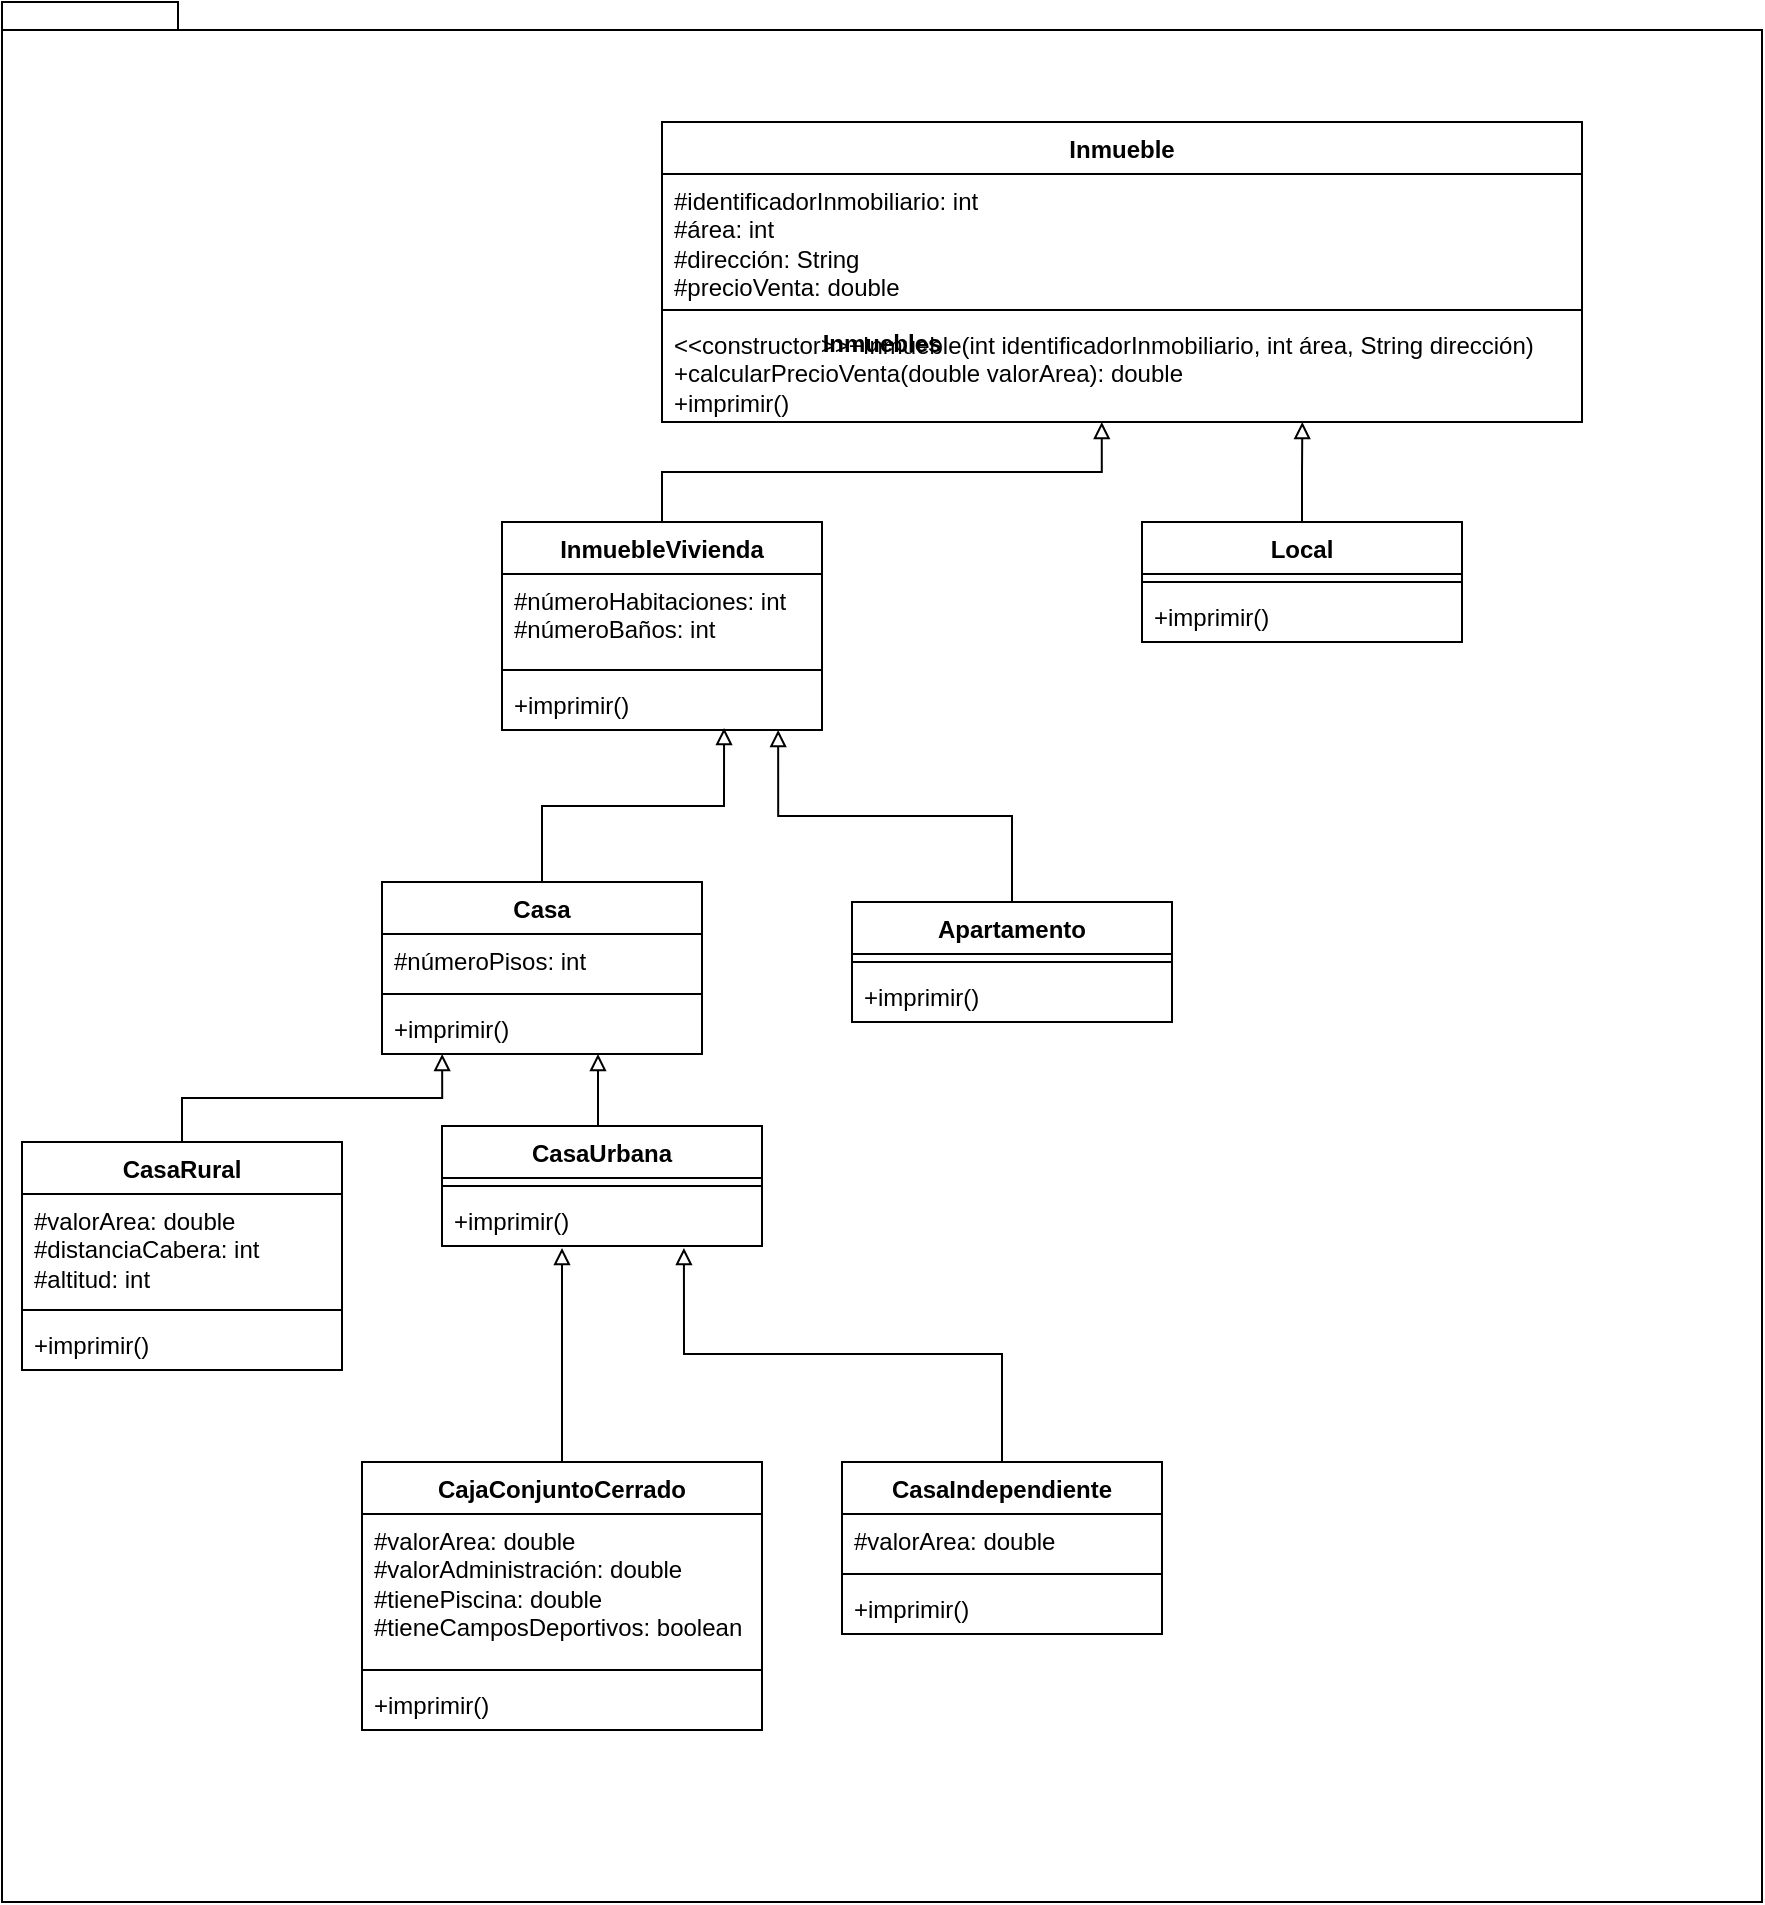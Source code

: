 <mxfile version="27.0.6">
  <diagram id="C5RBs43oDa-KdzZeNtuy" name="Page-1">
    <mxGraphModel dx="1690" dy="1378" grid="1" gridSize="10" guides="1" tooltips="1" connect="1" arrows="1" fold="1" page="1" pageScale="1" pageWidth="827" pageHeight="1169" math="0" shadow="0">
      <root>
        <mxCell id="WIyWlLk6GJQsqaUBKTNV-0" />
        <mxCell id="WIyWlLk6GJQsqaUBKTNV-1" parent="WIyWlLk6GJQsqaUBKTNV-0" />
        <mxCell id="eaxI8zYrQRwgpXjJ1h4x-0" value="&lt;div&gt;Inmuebles&lt;/div&gt;&lt;div&gt;&lt;br&gt;&lt;/div&gt;&lt;div&gt;&lt;br&gt;&lt;/div&gt;&lt;div&gt;&lt;br&gt;&lt;/div&gt;&lt;div&gt;&lt;br&gt;&lt;/div&gt;&lt;div&gt;&lt;br&gt;&lt;/div&gt;&lt;div&gt;&lt;br&gt;&lt;/div&gt;&lt;div&gt;&lt;br&gt;&lt;/div&gt;&lt;div&gt;&lt;br&gt;&lt;/div&gt;&lt;div&gt;&lt;br&gt;&lt;/div&gt;&lt;div&gt;&lt;br&gt;&lt;/div&gt;&lt;div&gt;&lt;br&gt;&lt;/div&gt;&lt;div&gt;&lt;br&gt;&lt;/div&gt;&lt;div&gt;&lt;br&gt;&lt;/div&gt;&lt;div&gt;&lt;br&gt;&lt;/div&gt;&lt;div&gt;&lt;br&gt;&lt;/div&gt;&lt;div&gt;&lt;br&gt;&lt;/div&gt;&lt;div&gt;&lt;br&gt;&lt;/div&gt;&lt;div&gt;&lt;br&gt;&lt;/div&gt;&lt;div&gt;&lt;br&gt;&lt;/div&gt;&lt;div&gt;&lt;br&gt;&lt;/div&gt;&lt;div&gt;&lt;br&gt;&lt;/div&gt;&lt;div&gt;&lt;br&gt;&lt;/div&gt;&lt;div&gt;&lt;br&gt;&lt;/div&gt;&lt;div&gt;&lt;br&gt;&lt;/div&gt;&lt;div&gt;&lt;br&gt;&lt;/div&gt;&lt;div&gt;&lt;br&gt;&lt;/div&gt;&lt;div&gt;&lt;br&gt;&lt;/div&gt;&lt;div&gt;&lt;br&gt;&lt;/div&gt;&lt;div&gt;&lt;br&gt;&lt;/div&gt;&lt;div&gt;&lt;br&gt;&lt;/div&gt;&lt;div&gt;&lt;br&gt;&lt;/div&gt;&lt;div&gt;&lt;br&gt;&lt;/div&gt;&lt;div&gt;&lt;br&gt;&lt;/div&gt;&lt;div&gt;&lt;br&gt;&lt;/div&gt;&lt;div&gt;&lt;br&gt;&lt;/div&gt;&lt;div&gt;&lt;br&gt;&lt;/div&gt;&lt;div&gt;&lt;br&gt;&lt;/div&gt;&lt;div&gt;&lt;br&gt;&lt;/div&gt;&lt;div&gt;&lt;br&gt;&lt;/div&gt;&lt;div&gt;&lt;br&gt;&lt;/div&gt;&lt;div&gt;&lt;br&gt;&lt;/div&gt;&lt;div&gt;&lt;br&gt;&lt;/div&gt;&lt;div&gt;&lt;br&gt;&lt;/div&gt;" style="shape=folder;fontStyle=1;spacingTop=10;tabWidth=40;tabHeight=14;tabPosition=left;html=1;whiteSpace=wrap;align=center;" vertex="1" parent="WIyWlLk6GJQsqaUBKTNV-1">
          <mxGeometry x="-110" y="-20" width="880" height="950" as="geometry" />
        </mxCell>
        <mxCell id="eaxI8zYrQRwgpXjJ1h4x-1" value="Inmueble" style="swimlane;fontStyle=1;align=center;verticalAlign=top;childLayout=stackLayout;horizontal=1;startSize=26;horizontalStack=0;resizeParent=1;resizeParentMax=0;resizeLast=0;collapsible=1;marginBottom=0;whiteSpace=wrap;html=1;" vertex="1" parent="WIyWlLk6GJQsqaUBKTNV-1">
          <mxGeometry x="220" y="40" width="460" height="150" as="geometry" />
        </mxCell>
        <mxCell id="eaxI8zYrQRwgpXjJ1h4x-2" value="#identificadorInmobiliario: int&lt;div&gt;#área: int&lt;/div&gt;&lt;div&gt;#dirección: String&lt;/div&gt;&lt;div&gt;#precioVenta: double&lt;/div&gt;" style="text;strokeColor=none;fillColor=none;align=left;verticalAlign=top;spacingLeft=4;spacingRight=4;overflow=hidden;rotatable=0;points=[[0,0.5],[1,0.5]];portConstraint=eastwest;whiteSpace=wrap;html=1;" vertex="1" parent="eaxI8zYrQRwgpXjJ1h4x-1">
          <mxGeometry y="26" width="460" height="64" as="geometry" />
        </mxCell>
        <mxCell id="eaxI8zYrQRwgpXjJ1h4x-3" value="" style="line;strokeWidth=1;fillColor=none;align=left;verticalAlign=middle;spacingTop=-1;spacingLeft=3;spacingRight=3;rotatable=0;labelPosition=right;points=[];portConstraint=eastwest;strokeColor=inherit;" vertex="1" parent="eaxI8zYrQRwgpXjJ1h4x-1">
          <mxGeometry y="90" width="460" height="8" as="geometry" />
        </mxCell>
        <mxCell id="eaxI8zYrQRwgpXjJ1h4x-4" value="&amp;lt;&amp;lt;constructor&amp;gt;&amp;gt;+Inmueble(int identificadorInmobiliario, int área, String dirección)&lt;div&gt;+calcularPrecioVenta(double valorArea): double&lt;/div&gt;&lt;div&gt;+imprimir()&lt;/div&gt;" style="text;strokeColor=none;fillColor=none;align=left;verticalAlign=top;spacingLeft=4;spacingRight=4;overflow=hidden;rotatable=0;points=[[0,0.5],[1,0.5]];portConstraint=eastwest;whiteSpace=wrap;html=1;" vertex="1" parent="eaxI8zYrQRwgpXjJ1h4x-1">
          <mxGeometry y="98" width="460" height="52" as="geometry" />
        </mxCell>
        <mxCell id="eaxI8zYrQRwgpXjJ1h4x-5" value="InmuebleVivienda" style="swimlane;fontStyle=1;align=center;verticalAlign=top;childLayout=stackLayout;horizontal=1;startSize=26;horizontalStack=0;resizeParent=1;resizeParentMax=0;resizeLast=0;collapsible=1;marginBottom=0;whiteSpace=wrap;html=1;" vertex="1" parent="WIyWlLk6GJQsqaUBKTNV-1">
          <mxGeometry x="140" y="240" width="160" height="104" as="geometry" />
        </mxCell>
        <mxCell id="eaxI8zYrQRwgpXjJ1h4x-6" value="#númeroHabitaciones: int&lt;div&gt;#númeroBaños: int&lt;/div&gt;" style="text;strokeColor=none;fillColor=none;align=left;verticalAlign=top;spacingLeft=4;spacingRight=4;overflow=hidden;rotatable=0;points=[[0,0.5],[1,0.5]];portConstraint=eastwest;whiteSpace=wrap;html=1;" vertex="1" parent="eaxI8zYrQRwgpXjJ1h4x-5">
          <mxGeometry y="26" width="160" height="44" as="geometry" />
        </mxCell>
        <mxCell id="eaxI8zYrQRwgpXjJ1h4x-7" value="" style="line;strokeWidth=1;fillColor=none;align=left;verticalAlign=middle;spacingTop=-1;spacingLeft=3;spacingRight=3;rotatable=0;labelPosition=right;points=[];portConstraint=eastwest;strokeColor=inherit;" vertex="1" parent="eaxI8zYrQRwgpXjJ1h4x-5">
          <mxGeometry y="70" width="160" height="8" as="geometry" />
        </mxCell>
        <mxCell id="eaxI8zYrQRwgpXjJ1h4x-8" value="+imprimir()" style="text;strokeColor=none;fillColor=none;align=left;verticalAlign=top;spacingLeft=4;spacingRight=4;overflow=hidden;rotatable=0;points=[[0,0.5],[1,0.5]];portConstraint=eastwest;whiteSpace=wrap;html=1;" vertex="1" parent="eaxI8zYrQRwgpXjJ1h4x-5">
          <mxGeometry y="78" width="160" height="26" as="geometry" />
        </mxCell>
        <mxCell id="eaxI8zYrQRwgpXjJ1h4x-9" value="Local" style="swimlane;fontStyle=1;align=center;verticalAlign=top;childLayout=stackLayout;horizontal=1;startSize=26;horizontalStack=0;resizeParent=1;resizeParentMax=0;resizeLast=0;collapsible=1;marginBottom=0;whiteSpace=wrap;html=1;" vertex="1" parent="WIyWlLk6GJQsqaUBKTNV-1">
          <mxGeometry x="460" y="240" width="160" height="60" as="geometry" />
        </mxCell>
        <mxCell id="eaxI8zYrQRwgpXjJ1h4x-11" value="" style="line;strokeWidth=1;fillColor=none;align=left;verticalAlign=middle;spacingTop=-1;spacingLeft=3;spacingRight=3;rotatable=0;labelPosition=right;points=[];portConstraint=eastwest;strokeColor=inherit;" vertex="1" parent="eaxI8zYrQRwgpXjJ1h4x-9">
          <mxGeometry y="26" width="160" height="8" as="geometry" />
        </mxCell>
        <mxCell id="eaxI8zYrQRwgpXjJ1h4x-12" value="+imprimir()" style="text;strokeColor=none;fillColor=none;align=left;verticalAlign=top;spacingLeft=4;spacingRight=4;overflow=hidden;rotatable=0;points=[[0,0.5],[1,0.5]];portConstraint=eastwest;whiteSpace=wrap;html=1;" vertex="1" parent="eaxI8zYrQRwgpXjJ1h4x-9">
          <mxGeometry y="34" width="160" height="26" as="geometry" />
        </mxCell>
        <mxCell id="eaxI8zYrQRwgpXjJ1h4x-14" style="edgeStyle=orthogonalEdgeStyle;rounded=0;orthogonalLoop=1;jettySize=auto;html=1;entryX=0.478;entryY=1;entryDx=0;entryDy=0;entryPerimeter=0;endArrow=block;endFill=0;" edge="1" parent="WIyWlLk6GJQsqaUBKTNV-1" source="eaxI8zYrQRwgpXjJ1h4x-5" target="eaxI8zYrQRwgpXjJ1h4x-4">
          <mxGeometry relative="1" as="geometry" />
        </mxCell>
        <mxCell id="eaxI8zYrQRwgpXjJ1h4x-15" style="edgeStyle=orthogonalEdgeStyle;rounded=0;orthogonalLoop=1;jettySize=auto;html=1;entryX=0.696;entryY=1;entryDx=0;entryDy=0;entryPerimeter=0;endArrow=block;endFill=0;" edge="1" parent="WIyWlLk6GJQsqaUBKTNV-1" source="eaxI8zYrQRwgpXjJ1h4x-9" target="eaxI8zYrQRwgpXjJ1h4x-4">
          <mxGeometry relative="1" as="geometry" />
        </mxCell>
        <mxCell id="eaxI8zYrQRwgpXjJ1h4x-16" value="Casa" style="swimlane;fontStyle=1;align=center;verticalAlign=top;childLayout=stackLayout;horizontal=1;startSize=26;horizontalStack=0;resizeParent=1;resizeParentMax=0;resizeLast=0;collapsible=1;marginBottom=0;whiteSpace=wrap;html=1;" vertex="1" parent="WIyWlLk6GJQsqaUBKTNV-1">
          <mxGeometry x="80" y="420" width="160" height="86" as="geometry" />
        </mxCell>
        <mxCell id="eaxI8zYrQRwgpXjJ1h4x-17" value="#númeroPisos: int" style="text;strokeColor=none;fillColor=none;align=left;verticalAlign=top;spacingLeft=4;spacingRight=4;overflow=hidden;rotatable=0;points=[[0,0.5],[1,0.5]];portConstraint=eastwest;whiteSpace=wrap;html=1;" vertex="1" parent="eaxI8zYrQRwgpXjJ1h4x-16">
          <mxGeometry y="26" width="160" height="26" as="geometry" />
        </mxCell>
        <mxCell id="eaxI8zYrQRwgpXjJ1h4x-18" value="" style="line;strokeWidth=1;fillColor=none;align=left;verticalAlign=middle;spacingTop=-1;spacingLeft=3;spacingRight=3;rotatable=0;labelPosition=right;points=[];portConstraint=eastwest;strokeColor=inherit;" vertex="1" parent="eaxI8zYrQRwgpXjJ1h4x-16">
          <mxGeometry y="52" width="160" height="8" as="geometry" />
        </mxCell>
        <mxCell id="eaxI8zYrQRwgpXjJ1h4x-19" value="+imprimir()" style="text;strokeColor=none;fillColor=none;align=left;verticalAlign=top;spacingLeft=4;spacingRight=4;overflow=hidden;rotatable=0;points=[[0,0.5],[1,0.5]];portConstraint=eastwest;whiteSpace=wrap;html=1;" vertex="1" parent="eaxI8zYrQRwgpXjJ1h4x-16">
          <mxGeometry y="60" width="160" height="26" as="geometry" />
        </mxCell>
        <mxCell id="eaxI8zYrQRwgpXjJ1h4x-20" style="edgeStyle=orthogonalEdgeStyle;rounded=0;orthogonalLoop=1;jettySize=auto;html=1;entryX=0.694;entryY=0.962;entryDx=0;entryDy=0;entryPerimeter=0;endArrow=block;endFill=0;" edge="1" parent="WIyWlLk6GJQsqaUBKTNV-1" source="eaxI8zYrQRwgpXjJ1h4x-16" target="eaxI8zYrQRwgpXjJ1h4x-8">
          <mxGeometry relative="1" as="geometry" />
        </mxCell>
        <mxCell id="eaxI8zYrQRwgpXjJ1h4x-21" value="Apartamento" style="swimlane;fontStyle=1;align=center;verticalAlign=top;childLayout=stackLayout;horizontal=1;startSize=26;horizontalStack=0;resizeParent=1;resizeParentMax=0;resizeLast=0;collapsible=1;marginBottom=0;whiteSpace=wrap;html=1;" vertex="1" parent="WIyWlLk6GJQsqaUBKTNV-1">
          <mxGeometry x="315" y="430" width="160" height="60" as="geometry" />
        </mxCell>
        <mxCell id="eaxI8zYrQRwgpXjJ1h4x-23" value="" style="line;strokeWidth=1;fillColor=none;align=left;verticalAlign=middle;spacingTop=-1;spacingLeft=3;spacingRight=3;rotatable=0;labelPosition=right;points=[];portConstraint=eastwest;strokeColor=inherit;" vertex="1" parent="eaxI8zYrQRwgpXjJ1h4x-21">
          <mxGeometry y="26" width="160" height="8" as="geometry" />
        </mxCell>
        <mxCell id="eaxI8zYrQRwgpXjJ1h4x-24" value="+imprimir()" style="text;strokeColor=none;fillColor=none;align=left;verticalAlign=top;spacingLeft=4;spacingRight=4;overflow=hidden;rotatable=0;points=[[0,0.5],[1,0.5]];portConstraint=eastwest;whiteSpace=wrap;html=1;" vertex="1" parent="eaxI8zYrQRwgpXjJ1h4x-21">
          <mxGeometry y="34" width="160" height="26" as="geometry" />
        </mxCell>
        <mxCell id="eaxI8zYrQRwgpXjJ1h4x-25" style="edgeStyle=orthogonalEdgeStyle;rounded=0;orthogonalLoop=1;jettySize=auto;html=1;entryX=0.863;entryY=1;entryDx=0;entryDy=0;entryPerimeter=0;endArrow=block;endFill=0;" edge="1" parent="WIyWlLk6GJQsqaUBKTNV-1" source="eaxI8zYrQRwgpXjJ1h4x-21" target="eaxI8zYrQRwgpXjJ1h4x-8">
          <mxGeometry relative="1" as="geometry" />
        </mxCell>
        <mxCell id="eaxI8zYrQRwgpXjJ1h4x-26" value="CasaRural" style="swimlane;fontStyle=1;align=center;verticalAlign=top;childLayout=stackLayout;horizontal=1;startSize=26;horizontalStack=0;resizeParent=1;resizeParentMax=0;resizeLast=0;collapsible=1;marginBottom=0;whiteSpace=wrap;html=1;" vertex="1" parent="WIyWlLk6GJQsqaUBKTNV-1">
          <mxGeometry x="-100" y="550" width="160" height="114" as="geometry" />
        </mxCell>
        <mxCell id="eaxI8zYrQRwgpXjJ1h4x-27" value="#valorArea: double&lt;div&gt;#distanciaCabera: int&lt;/div&gt;&lt;div&gt;#altitud: int&lt;/div&gt;" style="text;strokeColor=none;fillColor=none;align=left;verticalAlign=top;spacingLeft=4;spacingRight=4;overflow=hidden;rotatable=0;points=[[0,0.5],[1,0.5]];portConstraint=eastwest;whiteSpace=wrap;html=1;" vertex="1" parent="eaxI8zYrQRwgpXjJ1h4x-26">
          <mxGeometry y="26" width="160" height="54" as="geometry" />
        </mxCell>
        <mxCell id="eaxI8zYrQRwgpXjJ1h4x-28" value="" style="line;strokeWidth=1;fillColor=none;align=left;verticalAlign=middle;spacingTop=-1;spacingLeft=3;spacingRight=3;rotatable=0;labelPosition=right;points=[];portConstraint=eastwest;strokeColor=inherit;" vertex="1" parent="eaxI8zYrQRwgpXjJ1h4x-26">
          <mxGeometry y="80" width="160" height="8" as="geometry" />
        </mxCell>
        <mxCell id="eaxI8zYrQRwgpXjJ1h4x-29" value="+imprimir()" style="text;strokeColor=none;fillColor=none;align=left;verticalAlign=top;spacingLeft=4;spacingRight=4;overflow=hidden;rotatable=0;points=[[0,0.5],[1,0.5]];portConstraint=eastwest;whiteSpace=wrap;html=1;" vertex="1" parent="eaxI8zYrQRwgpXjJ1h4x-26">
          <mxGeometry y="88" width="160" height="26" as="geometry" />
        </mxCell>
        <mxCell id="eaxI8zYrQRwgpXjJ1h4x-30" value="CasaUrbana" style="swimlane;fontStyle=1;align=center;verticalAlign=top;childLayout=stackLayout;horizontal=1;startSize=26;horizontalStack=0;resizeParent=1;resizeParentMax=0;resizeLast=0;collapsible=1;marginBottom=0;whiteSpace=wrap;html=1;" vertex="1" parent="WIyWlLk6GJQsqaUBKTNV-1">
          <mxGeometry x="110" y="542" width="160" height="60" as="geometry" />
        </mxCell>
        <mxCell id="eaxI8zYrQRwgpXjJ1h4x-32" value="" style="line;strokeWidth=1;fillColor=none;align=left;verticalAlign=middle;spacingTop=-1;spacingLeft=3;spacingRight=3;rotatable=0;labelPosition=right;points=[];portConstraint=eastwest;strokeColor=inherit;" vertex="1" parent="eaxI8zYrQRwgpXjJ1h4x-30">
          <mxGeometry y="26" width="160" height="8" as="geometry" />
        </mxCell>
        <mxCell id="eaxI8zYrQRwgpXjJ1h4x-33" value="+imprimir()" style="text;strokeColor=none;fillColor=none;align=left;verticalAlign=top;spacingLeft=4;spacingRight=4;overflow=hidden;rotatable=0;points=[[0,0.5],[1,0.5]];portConstraint=eastwest;whiteSpace=wrap;html=1;" vertex="1" parent="eaxI8zYrQRwgpXjJ1h4x-30">
          <mxGeometry y="34" width="160" height="26" as="geometry" />
        </mxCell>
        <mxCell id="eaxI8zYrQRwgpXjJ1h4x-34" style="edgeStyle=orthogonalEdgeStyle;rounded=0;orthogonalLoop=1;jettySize=auto;html=1;entryX=0.188;entryY=1;entryDx=0;entryDy=0;entryPerimeter=0;endArrow=block;endFill=0;" edge="1" parent="WIyWlLk6GJQsqaUBKTNV-1" source="eaxI8zYrQRwgpXjJ1h4x-26" target="eaxI8zYrQRwgpXjJ1h4x-19">
          <mxGeometry relative="1" as="geometry" />
        </mxCell>
        <mxCell id="eaxI8zYrQRwgpXjJ1h4x-35" style="edgeStyle=orthogonalEdgeStyle;rounded=0;orthogonalLoop=1;jettySize=auto;html=1;exitX=0.5;exitY=0;exitDx=0;exitDy=0;entryX=0.675;entryY=1;entryDx=0;entryDy=0;entryPerimeter=0;endArrow=block;endFill=0;" edge="1" parent="WIyWlLk6GJQsqaUBKTNV-1" source="eaxI8zYrQRwgpXjJ1h4x-30" target="eaxI8zYrQRwgpXjJ1h4x-19">
          <mxGeometry relative="1" as="geometry" />
        </mxCell>
        <mxCell id="eaxI8zYrQRwgpXjJ1h4x-36" value="CajaConjuntoCerrado" style="swimlane;fontStyle=1;align=center;verticalAlign=top;childLayout=stackLayout;horizontal=1;startSize=26;horizontalStack=0;resizeParent=1;resizeParentMax=0;resizeLast=0;collapsible=1;marginBottom=0;whiteSpace=wrap;html=1;" vertex="1" parent="WIyWlLk6GJQsqaUBKTNV-1">
          <mxGeometry x="70" y="710" width="200" height="134" as="geometry" />
        </mxCell>
        <mxCell id="eaxI8zYrQRwgpXjJ1h4x-37" value="#valorArea: double&lt;div&gt;#valorAdministración: double&lt;/div&gt;&lt;div&gt;#tienePiscina: double&lt;/div&gt;&lt;div&gt;#tieneCamposDeportivos: boolean&lt;/div&gt;" style="text;strokeColor=none;fillColor=none;align=left;verticalAlign=top;spacingLeft=4;spacingRight=4;overflow=hidden;rotatable=0;points=[[0,0.5],[1,0.5]];portConstraint=eastwest;whiteSpace=wrap;html=1;" vertex="1" parent="eaxI8zYrQRwgpXjJ1h4x-36">
          <mxGeometry y="26" width="200" height="74" as="geometry" />
        </mxCell>
        <mxCell id="eaxI8zYrQRwgpXjJ1h4x-38" value="" style="line;strokeWidth=1;fillColor=none;align=left;verticalAlign=middle;spacingTop=-1;spacingLeft=3;spacingRight=3;rotatable=0;labelPosition=right;points=[];portConstraint=eastwest;strokeColor=inherit;" vertex="1" parent="eaxI8zYrQRwgpXjJ1h4x-36">
          <mxGeometry y="100" width="200" height="8" as="geometry" />
        </mxCell>
        <mxCell id="eaxI8zYrQRwgpXjJ1h4x-39" value="+imprimir()" style="text;strokeColor=none;fillColor=none;align=left;verticalAlign=top;spacingLeft=4;spacingRight=4;overflow=hidden;rotatable=0;points=[[0,0.5],[1,0.5]];portConstraint=eastwest;whiteSpace=wrap;html=1;" vertex="1" parent="eaxI8zYrQRwgpXjJ1h4x-36">
          <mxGeometry y="108" width="200" height="26" as="geometry" />
        </mxCell>
        <mxCell id="eaxI8zYrQRwgpXjJ1h4x-40" value="CasaIndependiente" style="swimlane;fontStyle=1;align=center;verticalAlign=top;childLayout=stackLayout;horizontal=1;startSize=26;horizontalStack=0;resizeParent=1;resizeParentMax=0;resizeLast=0;collapsible=1;marginBottom=0;whiteSpace=wrap;html=1;" vertex="1" parent="WIyWlLk6GJQsqaUBKTNV-1">
          <mxGeometry x="310" y="710" width="160" height="86" as="geometry" />
        </mxCell>
        <mxCell id="eaxI8zYrQRwgpXjJ1h4x-41" value="#valorArea: double" style="text;strokeColor=none;fillColor=none;align=left;verticalAlign=top;spacingLeft=4;spacingRight=4;overflow=hidden;rotatable=0;points=[[0,0.5],[1,0.5]];portConstraint=eastwest;whiteSpace=wrap;html=1;" vertex="1" parent="eaxI8zYrQRwgpXjJ1h4x-40">
          <mxGeometry y="26" width="160" height="26" as="geometry" />
        </mxCell>
        <mxCell id="eaxI8zYrQRwgpXjJ1h4x-42" value="" style="line;strokeWidth=1;fillColor=none;align=left;verticalAlign=middle;spacingTop=-1;spacingLeft=3;spacingRight=3;rotatable=0;labelPosition=right;points=[];portConstraint=eastwest;strokeColor=inherit;" vertex="1" parent="eaxI8zYrQRwgpXjJ1h4x-40">
          <mxGeometry y="52" width="160" height="8" as="geometry" />
        </mxCell>
        <mxCell id="eaxI8zYrQRwgpXjJ1h4x-43" value="+imprimir()" style="text;strokeColor=none;fillColor=none;align=left;verticalAlign=top;spacingLeft=4;spacingRight=4;overflow=hidden;rotatable=0;points=[[0,0.5],[1,0.5]];portConstraint=eastwest;whiteSpace=wrap;html=1;" vertex="1" parent="eaxI8zYrQRwgpXjJ1h4x-40">
          <mxGeometry y="60" width="160" height="26" as="geometry" />
        </mxCell>
        <mxCell id="eaxI8zYrQRwgpXjJ1h4x-44" style="edgeStyle=orthogonalEdgeStyle;rounded=0;orthogonalLoop=1;jettySize=auto;html=1;entryX=0.375;entryY=1.038;entryDx=0;entryDy=0;entryPerimeter=0;endArrow=block;endFill=0;" edge="1" parent="WIyWlLk6GJQsqaUBKTNV-1" source="eaxI8zYrQRwgpXjJ1h4x-36" target="eaxI8zYrQRwgpXjJ1h4x-33">
          <mxGeometry relative="1" as="geometry" />
        </mxCell>
        <mxCell id="eaxI8zYrQRwgpXjJ1h4x-46" style="edgeStyle=orthogonalEdgeStyle;rounded=0;orthogonalLoop=1;jettySize=auto;html=1;exitX=0.5;exitY=0;exitDx=0;exitDy=0;entryX=0.756;entryY=1.038;entryDx=0;entryDy=0;entryPerimeter=0;endArrow=block;endFill=0;" edge="1" parent="WIyWlLk6GJQsqaUBKTNV-1" source="eaxI8zYrQRwgpXjJ1h4x-40" target="eaxI8zYrQRwgpXjJ1h4x-33">
          <mxGeometry relative="1" as="geometry" />
        </mxCell>
      </root>
    </mxGraphModel>
  </diagram>
</mxfile>
